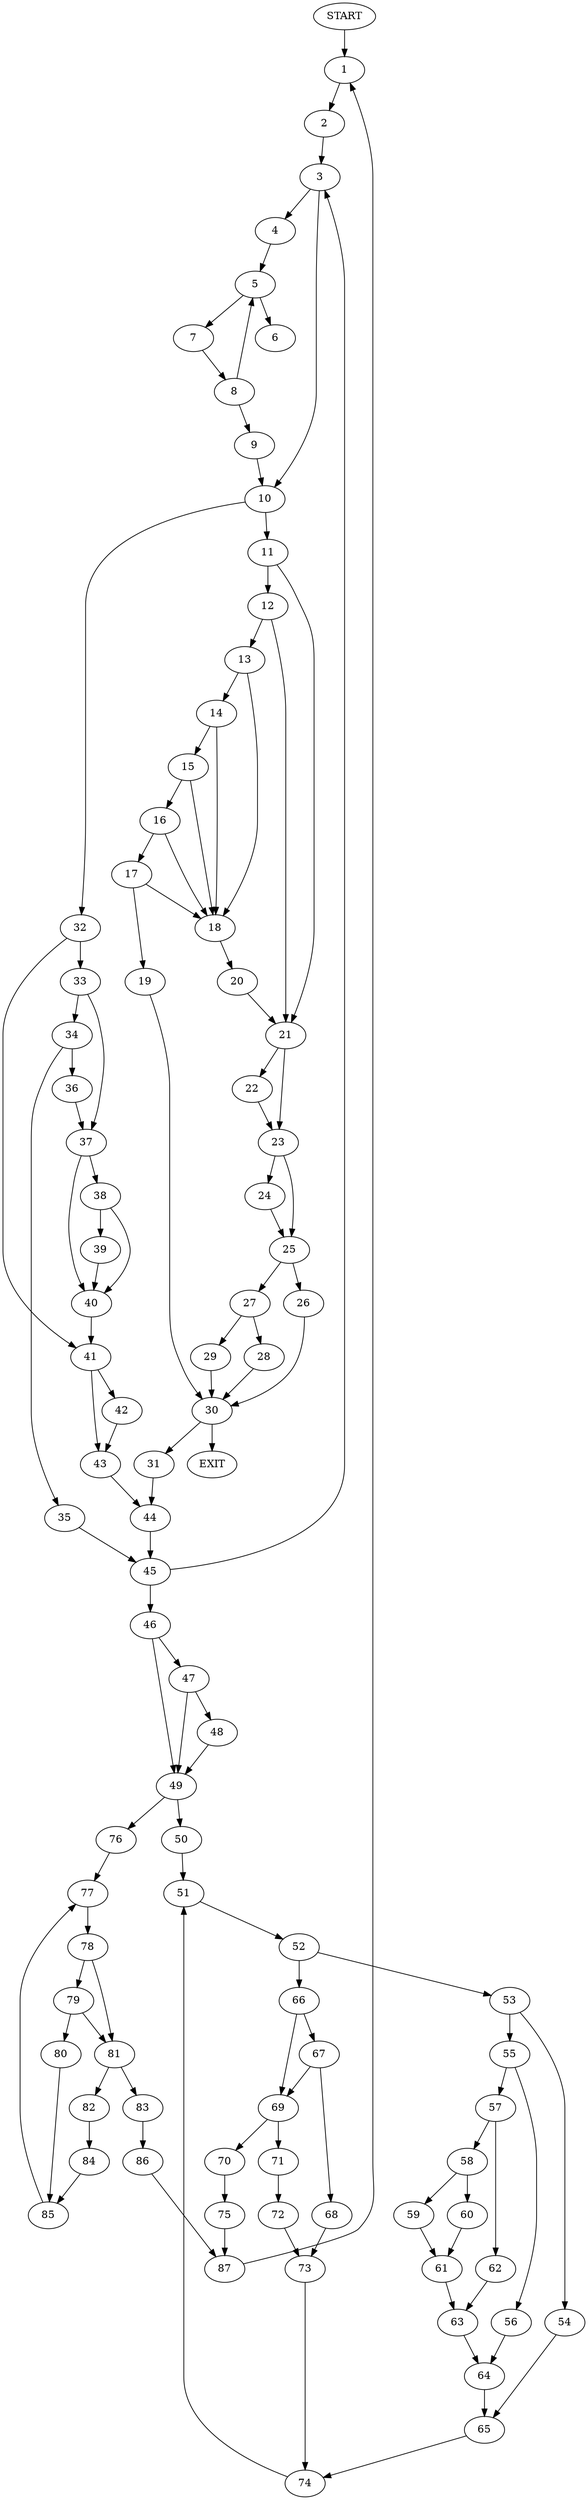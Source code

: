 digraph { 
0 [label="START"];
1;
2;
3;
4;
5;
6;
7;
8;
9;
10;
11;
12;
13;
14;
15;
16;
17;
18;
19;
20;
21;
22;
23;
24;
25;
26;
27;
28;
29;
30;
31;
32;
33;
34;
35;
36;
37;
38;
39;
40;
41;
42;
43;
44;
45;
46;
47;
48;
49;
50;
51;
52;
53;
54;
55;
56;
57;
58;
59;
60;
61;
62;
63;
64;
65;
66;
67;
68;
69;
70;
71;
72;
73;
74;
75;
76;
77;
78;
79;
80;
81;
82;
83;
84;
85;
86;
87;
88[label="EXIT"];
0 -> 1;
1 -> 2;
2 -> 3;
3 -> 4;
3 -> 10;
4 -> 5;
5 -> 6;
5 -> 7;
7 -> 8;
8 -> 5;
8 -> 9;
9 -> 10;
10 -> 11;
10 -> 32;
11 -> 12;
11 -> 21;
12 -> 13;
12 -> 21;
13 -> 18;
13 -> 14;
14 -> 18;
14 -> 15;
15 -> 18;
15 -> 16;
16 -> 18;
16 -> 17;
17 -> 18;
17 -> 19;
18 -> 20;
19 -> 30;
20 -> 21;
21 -> 22;
21 -> 23;
22 -> 23;
23 -> 25;
23 -> 24;
24 -> 25;
25 -> 26;
25 -> 27;
26 -> 30;
27 -> 28;
27 -> 29;
28 -> 30;
29 -> 30;
30 -> 88;
30 -> 31;
31 -> 44;
32 -> 33;
32 -> 41;
33 -> 34;
33 -> 37;
34 -> 35;
34 -> 36;
35 -> 45;
36 -> 37;
37 -> 38;
37 -> 40;
38 -> 40;
38 -> 39;
39 -> 40;
40 -> 41;
41 -> 42;
41 -> 43;
42 -> 43;
43 -> 44;
44 -> 45;
45 -> 3;
45 -> 46;
46 -> 47;
46 -> 49;
47 -> 48;
47 -> 49;
48 -> 49;
49 -> 50;
49 -> 76;
50 -> 51;
51 -> 52;
52 -> 53;
52 -> 66;
53 -> 54;
53 -> 55;
54 -> 65;
55 -> 56;
55 -> 57;
56 -> 64;
57 -> 58;
57 -> 62;
58 -> 59;
58 -> 60;
59 -> 61;
60 -> 61;
61 -> 63;
62 -> 63;
63 -> 64;
64 -> 65;
65 -> 74;
66 -> 67;
66 -> 69;
67 -> 69;
67 -> 68;
68 -> 73;
69 -> 70;
69 -> 71;
70 -> 75;
71 -> 72;
72 -> 73;
73 -> 74;
74 -> 51;
75 -> 87;
76 -> 77;
77 -> 78;
78 -> 79;
78 -> 81;
79 -> 80;
79 -> 81;
80 -> 85;
81 -> 82;
81 -> 83;
82 -> 84;
83 -> 86;
84 -> 85;
85 -> 77;
86 -> 87;
87 -> 1;
}